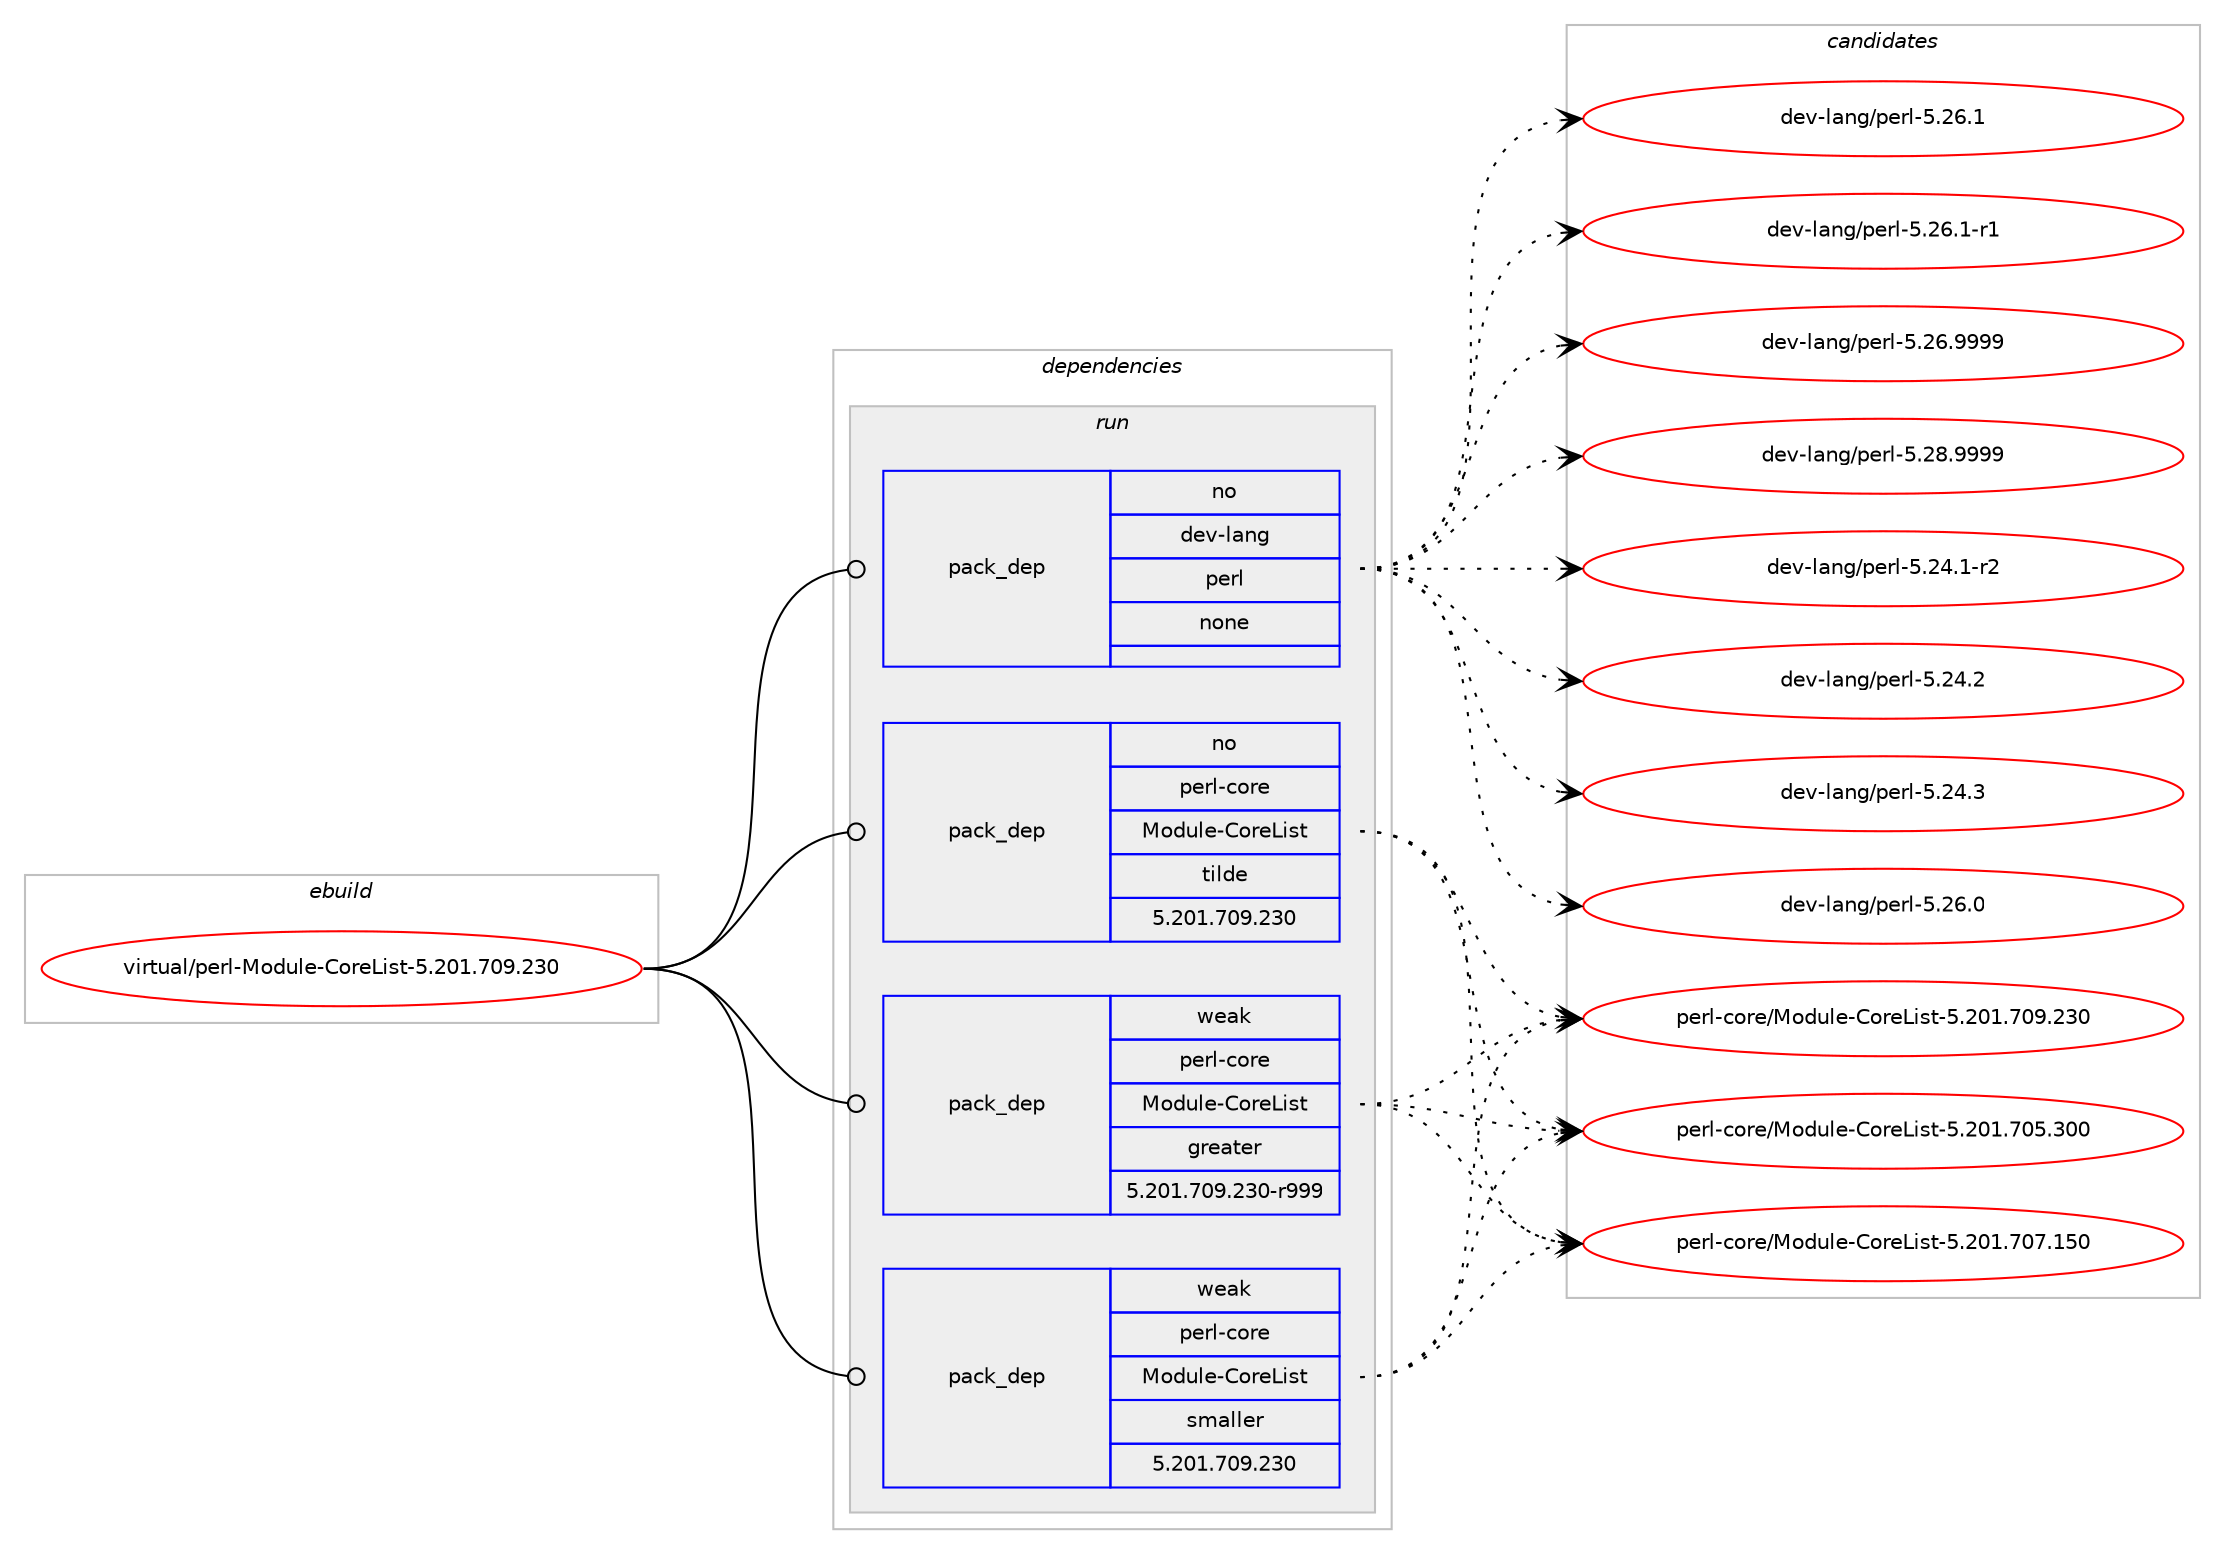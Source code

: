 digraph prolog {

# *************
# Graph options
# *************

newrank=true;
concentrate=true;
compound=true;
graph [rankdir=LR,fontname=Helvetica,fontsize=10,ranksep=1.5];#, ranksep=2.5, nodesep=0.2];
edge  [arrowhead=vee];
node  [fontname=Helvetica,fontsize=10];

# **********
# The ebuild
# **********

subgraph cluster_leftcol {
color=gray;
rank=same;
label=<<i>ebuild</i>>;
id [label="virtual/perl-Module-CoreList-5.201.709.230", color=red, width=4, href="../virtual/perl-Module-CoreList-5.201.709.230.svg"];
}

# ****************
# The dependencies
# ****************

subgraph cluster_midcol {
color=gray;
label=<<i>dependencies</i>>;
subgraph cluster_compile {
fillcolor="#eeeeee";
style=filled;
label=<<i>compile</i>>;
}
subgraph cluster_compileandrun {
fillcolor="#eeeeee";
style=filled;
label=<<i>compile and run</i>>;
}
subgraph cluster_run {
fillcolor="#eeeeee";
style=filled;
label=<<i>run</i>>;
subgraph pack4495 {
dependency5211 [label=<<TABLE BORDER="0" CELLBORDER="1" CELLSPACING="0" CELLPADDING="4" WIDTH="220"><TR><TD ROWSPAN="6" CELLPADDING="30">pack_dep</TD></TR><TR><TD WIDTH="110">no</TD></TR><TR><TD>dev-lang</TD></TR><TR><TD>perl</TD></TR><TR><TD>none</TD></TR><TR><TD></TD></TR></TABLE>>, shape=none, color=blue];
}
id:e -> dependency5211:w [weight=20,style="solid",arrowhead="odot"];
subgraph pack4496 {
dependency5212 [label=<<TABLE BORDER="0" CELLBORDER="1" CELLSPACING="0" CELLPADDING="4" WIDTH="220"><TR><TD ROWSPAN="6" CELLPADDING="30">pack_dep</TD></TR><TR><TD WIDTH="110">no</TD></TR><TR><TD>perl-core</TD></TR><TR><TD>Module-CoreList</TD></TR><TR><TD>tilde</TD></TR><TR><TD>5.201.709.230</TD></TR></TABLE>>, shape=none, color=blue];
}
id:e -> dependency5212:w [weight=20,style="solid",arrowhead="odot"];
subgraph pack4497 {
dependency5213 [label=<<TABLE BORDER="0" CELLBORDER="1" CELLSPACING="0" CELLPADDING="4" WIDTH="220"><TR><TD ROWSPAN="6" CELLPADDING="30">pack_dep</TD></TR><TR><TD WIDTH="110">weak</TD></TR><TR><TD>perl-core</TD></TR><TR><TD>Module-CoreList</TD></TR><TR><TD>greater</TD></TR><TR><TD>5.201.709.230-r999</TD></TR></TABLE>>, shape=none, color=blue];
}
id:e -> dependency5213:w [weight=20,style="solid",arrowhead="odot"];
subgraph pack4498 {
dependency5214 [label=<<TABLE BORDER="0" CELLBORDER="1" CELLSPACING="0" CELLPADDING="4" WIDTH="220"><TR><TD ROWSPAN="6" CELLPADDING="30">pack_dep</TD></TR><TR><TD WIDTH="110">weak</TD></TR><TR><TD>perl-core</TD></TR><TR><TD>Module-CoreList</TD></TR><TR><TD>smaller</TD></TR><TR><TD>5.201.709.230</TD></TR></TABLE>>, shape=none, color=blue];
}
id:e -> dependency5214:w [weight=20,style="solid",arrowhead="odot"];
}
}

# **************
# The candidates
# **************

subgraph cluster_choices {
rank=same;
color=gray;
label=<<i>candidates</i>>;

subgraph choice4495 {
color=black;
nodesep=1;
choice100101118451089711010347112101114108455346505246494511450 [label="dev-lang/perl-5.24.1-r2", color=red, width=4,href="../dev-lang/perl-5.24.1-r2.svg"];
choice10010111845108971101034711210111410845534650524650 [label="dev-lang/perl-5.24.2", color=red, width=4,href="../dev-lang/perl-5.24.2.svg"];
choice10010111845108971101034711210111410845534650524651 [label="dev-lang/perl-5.24.3", color=red, width=4,href="../dev-lang/perl-5.24.3.svg"];
choice10010111845108971101034711210111410845534650544648 [label="dev-lang/perl-5.26.0", color=red, width=4,href="../dev-lang/perl-5.26.0.svg"];
choice10010111845108971101034711210111410845534650544649 [label="dev-lang/perl-5.26.1", color=red, width=4,href="../dev-lang/perl-5.26.1.svg"];
choice100101118451089711010347112101114108455346505446494511449 [label="dev-lang/perl-5.26.1-r1", color=red, width=4,href="../dev-lang/perl-5.26.1-r1.svg"];
choice10010111845108971101034711210111410845534650544657575757 [label="dev-lang/perl-5.26.9999", color=red, width=4,href="../dev-lang/perl-5.26.9999.svg"];
choice10010111845108971101034711210111410845534650564657575757 [label="dev-lang/perl-5.28.9999", color=red, width=4,href="../dev-lang/perl-5.28.9999.svg"];
dependency5211:e -> choice100101118451089711010347112101114108455346505246494511450:w [style=dotted,weight="100"];
dependency5211:e -> choice10010111845108971101034711210111410845534650524650:w [style=dotted,weight="100"];
dependency5211:e -> choice10010111845108971101034711210111410845534650524651:w [style=dotted,weight="100"];
dependency5211:e -> choice10010111845108971101034711210111410845534650544648:w [style=dotted,weight="100"];
dependency5211:e -> choice10010111845108971101034711210111410845534650544649:w [style=dotted,weight="100"];
dependency5211:e -> choice100101118451089711010347112101114108455346505446494511449:w [style=dotted,weight="100"];
dependency5211:e -> choice10010111845108971101034711210111410845534650544657575757:w [style=dotted,weight="100"];
dependency5211:e -> choice10010111845108971101034711210111410845534650564657575757:w [style=dotted,weight="100"];
}
subgraph choice4496 {
color=black;
nodesep=1;
choice112101114108459911111410147771111001171081014567111114101761051151164553465048494655485346514848 [label="perl-core/Module-CoreList-5.201.705.300", color=red, width=4,href="../perl-core/Module-CoreList-5.201.705.300.svg"];
choice112101114108459911111410147771111001171081014567111114101761051151164553465048494655485546495348 [label="perl-core/Module-CoreList-5.201.707.150", color=red, width=4,href="../perl-core/Module-CoreList-5.201.707.150.svg"];
choice112101114108459911111410147771111001171081014567111114101761051151164553465048494655485746505148 [label="perl-core/Module-CoreList-5.201.709.230", color=red, width=4,href="../perl-core/Module-CoreList-5.201.709.230.svg"];
dependency5212:e -> choice112101114108459911111410147771111001171081014567111114101761051151164553465048494655485346514848:w [style=dotted,weight="100"];
dependency5212:e -> choice112101114108459911111410147771111001171081014567111114101761051151164553465048494655485546495348:w [style=dotted,weight="100"];
dependency5212:e -> choice112101114108459911111410147771111001171081014567111114101761051151164553465048494655485746505148:w [style=dotted,weight="100"];
}
subgraph choice4497 {
color=black;
nodesep=1;
choice112101114108459911111410147771111001171081014567111114101761051151164553465048494655485346514848 [label="perl-core/Module-CoreList-5.201.705.300", color=red, width=4,href="../perl-core/Module-CoreList-5.201.705.300.svg"];
choice112101114108459911111410147771111001171081014567111114101761051151164553465048494655485546495348 [label="perl-core/Module-CoreList-5.201.707.150", color=red, width=4,href="../perl-core/Module-CoreList-5.201.707.150.svg"];
choice112101114108459911111410147771111001171081014567111114101761051151164553465048494655485746505148 [label="perl-core/Module-CoreList-5.201.709.230", color=red, width=4,href="../perl-core/Module-CoreList-5.201.709.230.svg"];
dependency5213:e -> choice112101114108459911111410147771111001171081014567111114101761051151164553465048494655485346514848:w [style=dotted,weight="100"];
dependency5213:e -> choice112101114108459911111410147771111001171081014567111114101761051151164553465048494655485546495348:w [style=dotted,weight="100"];
dependency5213:e -> choice112101114108459911111410147771111001171081014567111114101761051151164553465048494655485746505148:w [style=dotted,weight="100"];
}
subgraph choice4498 {
color=black;
nodesep=1;
choice112101114108459911111410147771111001171081014567111114101761051151164553465048494655485346514848 [label="perl-core/Module-CoreList-5.201.705.300", color=red, width=4,href="../perl-core/Module-CoreList-5.201.705.300.svg"];
choice112101114108459911111410147771111001171081014567111114101761051151164553465048494655485546495348 [label="perl-core/Module-CoreList-5.201.707.150", color=red, width=4,href="../perl-core/Module-CoreList-5.201.707.150.svg"];
choice112101114108459911111410147771111001171081014567111114101761051151164553465048494655485746505148 [label="perl-core/Module-CoreList-5.201.709.230", color=red, width=4,href="../perl-core/Module-CoreList-5.201.709.230.svg"];
dependency5214:e -> choice112101114108459911111410147771111001171081014567111114101761051151164553465048494655485346514848:w [style=dotted,weight="100"];
dependency5214:e -> choice112101114108459911111410147771111001171081014567111114101761051151164553465048494655485546495348:w [style=dotted,weight="100"];
dependency5214:e -> choice112101114108459911111410147771111001171081014567111114101761051151164553465048494655485746505148:w [style=dotted,weight="100"];
}
}

}
